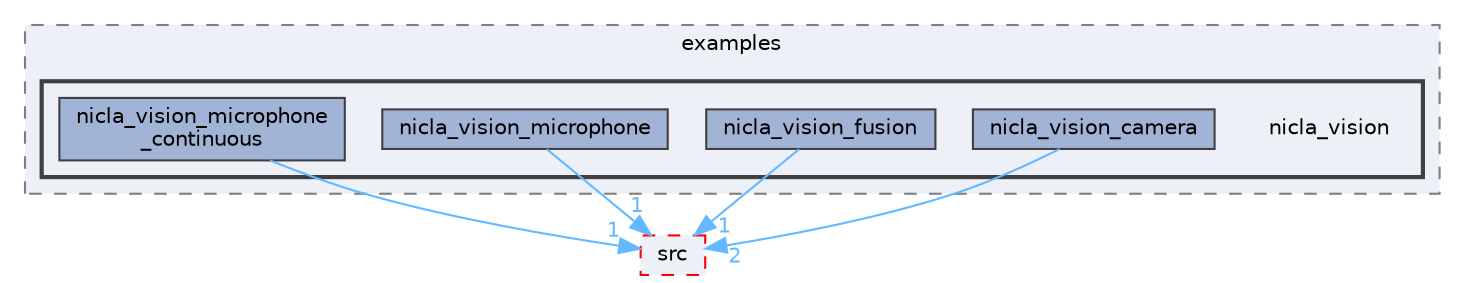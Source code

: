 digraph "Face_Access_inferencing/examples/nicla_vision"
{
 // LATEX_PDF_SIZE
  bgcolor="transparent";
  edge [fontname=Helvetica,fontsize=10,labelfontname=Helvetica,labelfontsize=10];
  node [fontname=Helvetica,fontsize=10,shape=box,height=0.2,width=0.4];
  compound=true
  subgraph clusterdir_fe62fcf3285c72a5f7cc694ebc0512b6 {
    graph [ bgcolor="#edf0f7", pencolor="grey50", label="examples", fontname=Helvetica,fontsize=10 style="filled,dashed", URL="dir_fe62fcf3285c72a5f7cc694ebc0512b6.html",tooltip=""]
  subgraph clusterdir_bdeed0e3448bb00e9e4eda6119adab23 {
    graph [ bgcolor="#edf0f7", pencolor="grey25", label="", fontname=Helvetica,fontsize=10 style="filled,bold", URL="dir_bdeed0e3448bb00e9e4eda6119adab23.html",tooltip=""]
    dir_bdeed0e3448bb00e9e4eda6119adab23 [shape=plaintext, label="nicla_vision"];
  dir_c519cc3e6b8665998e896cf14c0c1ba5 [label="nicla_vision_camera", fillcolor="#a2b4d6", color="grey25", style="filled", URL="dir_c519cc3e6b8665998e896cf14c0c1ba5.html",tooltip=""];
  dir_1a55099a714613e5ceca203a7eeb9acb [label="nicla_vision_fusion", fillcolor="#a2b4d6", color="grey25", style="filled", URL="dir_1a55099a714613e5ceca203a7eeb9acb.html",tooltip=""];
  dir_166a25ab76168ede7b2b0c593e16c754 [label="nicla_vision_microphone", fillcolor="#a2b4d6", color="grey25", style="filled", URL="dir_166a25ab76168ede7b2b0c593e16c754.html",tooltip=""];
  dir_f51a8eca8e085f1086a7cfb13502eea1 [label="nicla_vision_microphone\l_continuous", fillcolor="#a2b4d6", color="grey25", style="filled", URL="dir_f51a8eca8e085f1086a7cfb13502eea1.html",tooltip=""];
  }
  }
  dir_a10e16a828caf535b3ccf4484f92e610 [label="src", fillcolor="#edf0f7", color="red", style="filled,dashed", URL="dir_a10e16a828caf535b3ccf4484f92e610.html",tooltip=""];
  dir_c519cc3e6b8665998e896cf14c0c1ba5->dir_a10e16a828caf535b3ccf4484f92e610 [headlabel="2", labeldistance=1.5 headhref="dir_000214_000302.html" href="dir_000214_000302.html" color="steelblue1" fontcolor="steelblue1"];
  dir_1a55099a714613e5ceca203a7eeb9acb->dir_a10e16a828caf535b3ccf4484f92e610 [headlabel="1", labeldistance=1.5 headhref="dir_000215_000302.html" href="dir_000215_000302.html" color="steelblue1" fontcolor="steelblue1"];
  dir_166a25ab76168ede7b2b0c593e16c754->dir_a10e16a828caf535b3ccf4484f92e610 [headlabel="1", labeldistance=1.5 headhref="dir_000216_000302.html" href="dir_000216_000302.html" color="steelblue1" fontcolor="steelblue1"];
  dir_f51a8eca8e085f1086a7cfb13502eea1->dir_a10e16a828caf535b3ccf4484f92e610 [headlabel="1", labeldistance=1.5 headhref="dir_000217_000302.html" href="dir_000217_000302.html" color="steelblue1" fontcolor="steelblue1"];
}
